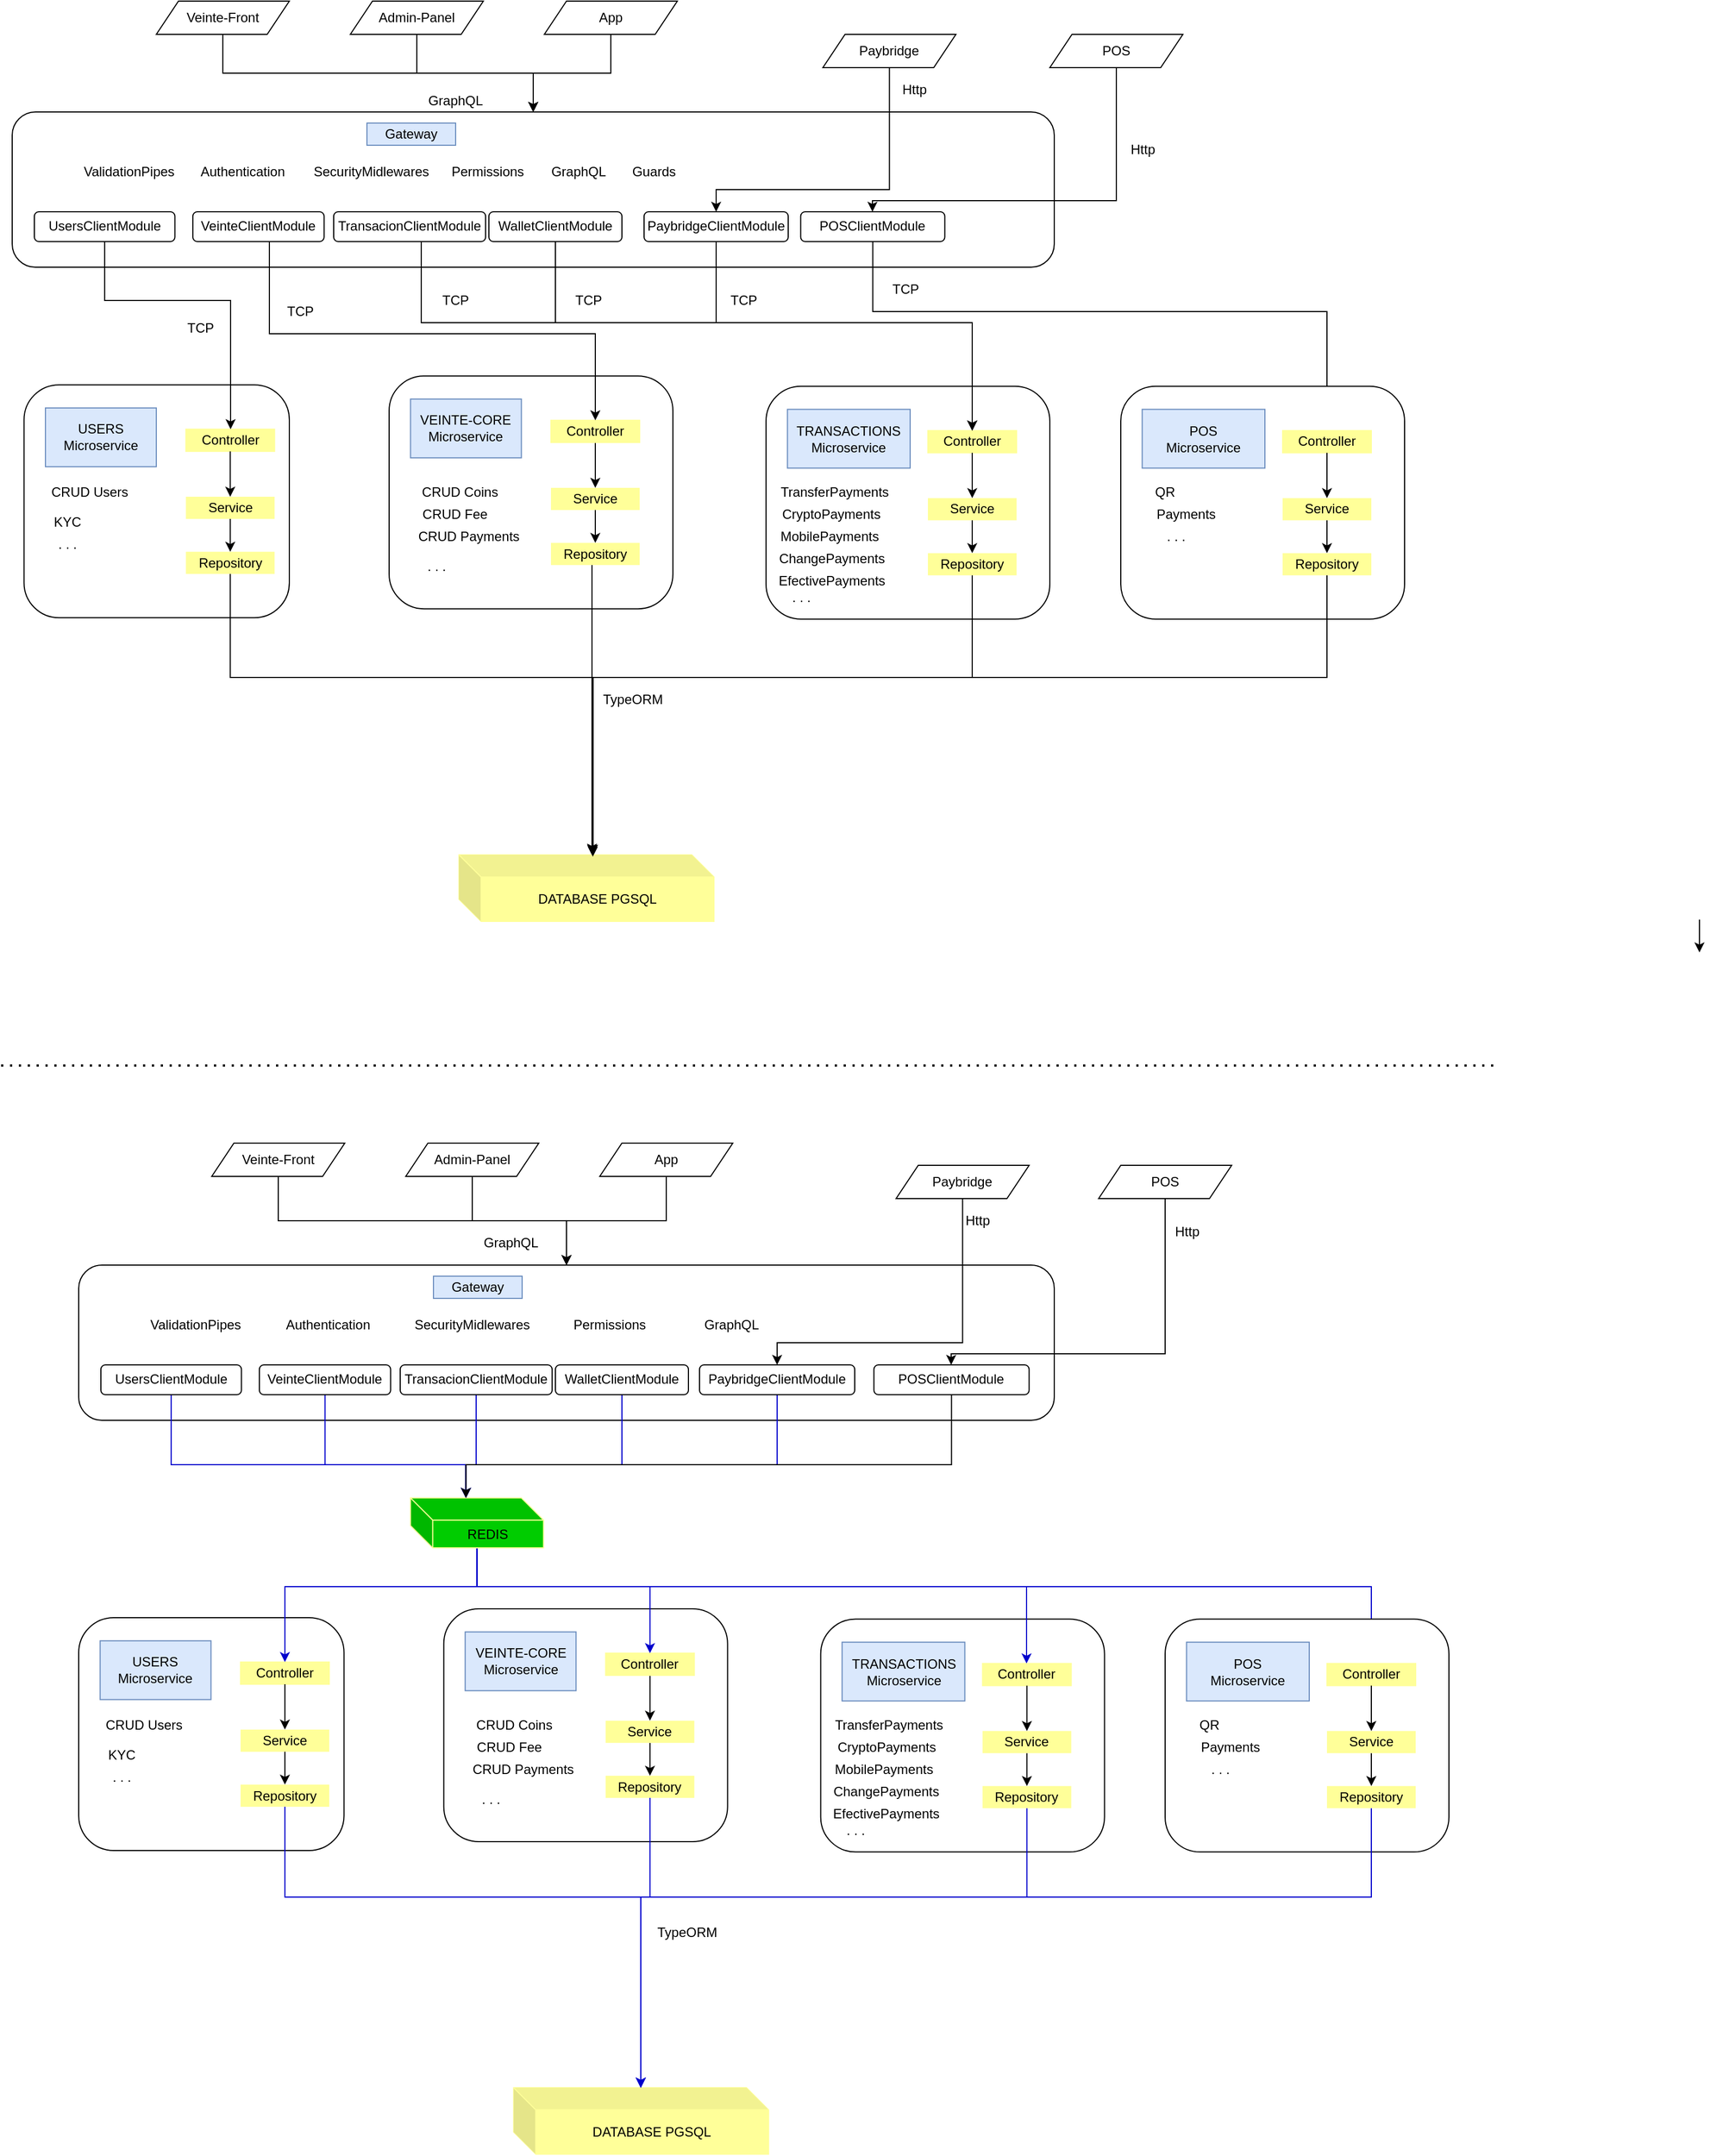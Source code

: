 <mxfile version="14.9.4" type="github">
  <diagram id="C5RBs43oDa-KdzZeNtuy" name="Page-1">
    <mxGraphModel dx="1157" dy="615" grid="1" gridSize="10" guides="1" tooltips="1" connect="1" arrows="1" fold="1" page="1" pageScale="1" pageWidth="827" pageHeight="1169" math="0" shadow="0">
      <root>
        <mxCell id="WIyWlLk6GJQsqaUBKTNV-0" />
        <mxCell id="WIyWlLk6GJQsqaUBKTNV-1" parent="WIyWlLk6GJQsqaUBKTNV-0" />
        <mxCell id="8uTU0QqU1HIvkspRgjLD-122" value="" style="rounded=1;whiteSpace=wrap;html=1;" parent="WIyWlLk6GJQsqaUBKTNV-1" vertex="1">
          <mxGeometry x="90" y="1180" width="880" height="140" as="geometry" />
        </mxCell>
        <mxCell id="kvd9jxurJXy7USZzg6dC-7" value="" style="rounded=1;whiteSpace=wrap;html=1;" parent="WIyWlLk6GJQsqaUBKTNV-1" vertex="1">
          <mxGeometry x="30" y="140" width="940" height="140" as="geometry" />
        </mxCell>
        <mxCell id="8uTU0QqU1HIvkspRgjLD-63" value="" style="rounded=1;whiteSpace=wrap;html=1;" parent="WIyWlLk6GJQsqaUBKTNV-1" vertex="1">
          <mxGeometry x="40.69" y="386.09" width="239.31" height="210" as="geometry" />
        </mxCell>
        <mxCell id="8uTU0QqU1HIvkspRgjLD-21" style="edgeStyle=orthogonalEdgeStyle;rounded=0;orthogonalLoop=1;jettySize=auto;html=1;" parent="WIyWlLk6GJQsqaUBKTNV-1" source="8uTU0QqU1HIvkspRgjLD-14" target="kvd9jxurJXy7USZzg6dC-7" edge="1">
          <mxGeometry relative="1" as="geometry" />
        </mxCell>
        <mxCell id="8uTU0QqU1HIvkspRgjLD-14" value="Veinte-Front" style="shape=parallelogram;perimeter=parallelogramPerimeter;whiteSpace=wrap;html=1;fixedSize=1;" parent="WIyWlLk6GJQsqaUBKTNV-1" vertex="1">
          <mxGeometry x="160" y="40" width="120" height="30" as="geometry" />
        </mxCell>
        <mxCell id="8uTU0QqU1HIvkspRgjLD-22" style="edgeStyle=orthogonalEdgeStyle;rounded=0;orthogonalLoop=1;jettySize=auto;html=1;entryX=0.5;entryY=0;entryDx=0;entryDy=0;" parent="WIyWlLk6GJQsqaUBKTNV-1" source="8uTU0QqU1HIvkspRgjLD-15" target="kvd9jxurJXy7USZzg6dC-7" edge="1">
          <mxGeometry relative="1" as="geometry" />
        </mxCell>
        <mxCell id="8uTU0QqU1HIvkspRgjLD-15" value="Admin-Panel" style="shape=parallelogram;perimeter=parallelogramPerimeter;whiteSpace=wrap;html=1;fixedSize=1;" parent="WIyWlLk6GJQsqaUBKTNV-1" vertex="1">
          <mxGeometry x="335" y="40" width="120" height="30" as="geometry" />
        </mxCell>
        <mxCell id="8uTU0QqU1HIvkspRgjLD-23" style="edgeStyle=orthogonalEdgeStyle;rounded=0;orthogonalLoop=1;jettySize=auto;html=1;entryX=0.5;entryY=0;entryDx=0;entryDy=0;" parent="WIyWlLk6GJQsqaUBKTNV-1" source="8uTU0QqU1HIvkspRgjLD-16" target="kvd9jxurJXy7USZzg6dC-7" edge="1">
          <mxGeometry relative="1" as="geometry" />
        </mxCell>
        <mxCell id="8uTU0QqU1HIvkspRgjLD-16" value="App" style="shape=parallelogram;perimeter=parallelogramPerimeter;whiteSpace=wrap;html=1;fixedSize=1;" parent="WIyWlLk6GJQsqaUBKTNV-1" vertex="1">
          <mxGeometry x="510" y="40" width="120" height="30" as="geometry" />
        </mxCell>
        <mxCell id="kvd9jxurJXy7USZzg6dC-11" value="USERS &lt;br&gt;Microservice" style="text;html=1;strokeColor=#6c8ebf;fillColor=#dae8fc;align=center;verticalAlign=middle;whiteSpace=wrap;rounded=0;" parent="WIyWlLk6GJQsqaUBKTNV-1" vertex="1">
          <mxGeometry x="60" y="406.92" width="100" height="53" as="geometry" />
        </mxCell>
        <mxCell id="8uTU0QqU1HIvkspRgjLD-51" value="" style="group" parent="WIyWlLk6GJQsqaUBKTNV-1" vertex="1" connectable="0">
          <mxGeometry x="186.69" y="436.09" width="80" height="120.55" as="geometry" />
        </mxCell>
        <mxCell id="8uTU0QqU1HIvkspRgjLD-53" value="Service" style="text;html=1;strokeColor=none;fillColor=#FFFF99;align=center;verticalAlign=middle;whiteSpace=wrap;rounded=0;" parent="8uTU0QqU1HIvkspRgjLD-51" vertex="1">
          <mxGeometry y="50.91" width="80" height="20" as="geometry" />
        </mxCell>
        <mxCell id="8uTU0QqU1HIvkspRgjLD-54" value="Repository" style="text;html=1;strokeColor=none;fillColor=#FFFF99;align=center;verticalAlign=middle;whiteSpace=wrap;rounded=0;" parent="8uTU0QqU1HIvkspRgjLD-51" vertex="1">
          <mxGeometry y="100.55" width="80" height="20" as="geometry" />
        </mxCell>
        <mxCell id="8uTU0QqU1HIvkspRgjLD-56" style="edgeStyle=orthogonalEdgeStyle;rounded=0;orthogonalLoop=1;jettySize=auto;html=1;" parent="8uTU0QqU1HIvkspRgjLD-51" source="8uTU0QqU1HIvkspRgjLD-53" target="8uTU0QqU1HIvkspRgjLD-54" edge="1">
          <mxGeometry relative="1" as="geometry" />
        </mxCell>
        <mxCell id="8uTU0QqU1HIvkspRgjLD-52" value="Controller" style="text;html=1;strokeColor=#FFFF99;fillColor=#FFFF99;align=center;verticalAlign=middle;whiteSpace=wrap;rounded=0;" parent="WIyWlLk6GJQsqaUBKTNV-1" vertex="1">
          <mxGeometry x="186.69" y="426.09" width="80" height="20" as="geometry" />
        </mxCell>
        <mxCell id="8uTU0QqU1HIvkspRgjLD-55" style="edgeStyle=orthogonalEdgeStyle;rounded=0;orthogonalLoop=1;jettySize=auto;html=1;" parent="WIyWlLk6GJQsqaUBKTNV-1" source="8uTU0QqU1HIvkspRgjLD-52" target="8uTU0QqU1HIvkspRgjLD-53" edge="1">
          <mxGeometry relative="1" as="geometry" />
        </mxCell>
        <mxCell id="8uTU0QqU1HIvkspRgjLD-64" value="KYC" style="text;html=1;strokeColor=none;fillColor=none;align=center;verticalAlign=middle;whiteSpace=wrap;rounded=0;" parent="WIyWlLk6GJQsqaUBKTNV-1" vertex="1">
          <mxGeometry x="60" y="500" width="40" height="20" as="geometry" />
        </mxCell>
        <mxCell id="8uTU0QqU1HIvkspRgjLD-65" value="CRUD Users" style="text;html=1;strokeColor=none;fillColor=none;align=center;verticalAlign=middle;whiteSpace=wrap;rounded=0;" parent="WIyWlLk6GJQsqaUBKTNV-1" vertex="1">
          <mxGeometry x="50" y="473.08" width="100" height="20" as="geometry" />
        </mxCell>
        <mxCell id="8uTU0QqU1HIvkspRgjLD-69" style="edgeStyle=orthogonalEdgeStyle;rounded=0;orthogonalLoop=1;jettySize=auto;html=1;" parent="WIyWlLk6GJQsqaUBKTNV-1" source="J_SjE9MK78YukwY5DjZO-9" target="8uTU0QqU1HIvkspRgjLD-52" edge="1">
          <mxGeometry relative="1" as="geometry">
            <Array as="points">
              <mxPoint x="113" y="310" />
              <mxPoint x="227" y="310" />
            </Array>
          </mxGeometry>
        </mxCell>
        <mxCell id="8uTU0QqU1HIvkspRgjLD-70" value="DATABASE PGSQL" style="shape=cube;whiteSpace=wrap;html=1;boundedLbl=1;backgroundOutline=1;darkOpacity=0.05;darkOpacity2=0.1;strokeColor=#FFFF99;fillColor=#FFFF99;" parent="WIyWlLk6GJQsqaUBKTNV-1" vertex="1">
          <mxGeometry x="433" y="810" width="230" height="60" as="geometry" />
        </mxCell>
        <mxCell id="8uTU0QqU1HIvkspRgjLD-72" value=". . ." style="text;html=1;strokeColor=none;fillColor=none;align=center;verticalAlign=middle;whiteSpace=wrap;rounded=0;" parent="WIyWlLk6GJQsqaUBKTNV-1" vertex="1">
          <mxGeometry x="60" y="520" width="40" height="20" as="geometry" />
        </mxCell>
        <mxCell id="8uTU0QqU1HIvkspRgjLD-74" value="TCP" style="text;html=1;strokeColor=none;fillColor=none;align=center;verticalAlign=middle;whiteSpace=wrap;rounded=0;" parent="WIyWlLk6GJQsqaUBKTNV-1" vertex="1">
          <mxGeometry x="180" y="325.01" width="40" height="20" as="geometry" />
        </mxCell>
        <mxCell id="8uTU0QqU1HIvkspRgjLD-75" value="" style="rounded=1;whiteSpace=wrap;html=1;" parent="WIyWlLk6GJQsqaUBKTNV-1" vertex="1">
          <mxGeometry x="370" y="378.08" width="256" height="210" as="geometry" />
        </mxCell>
        <mxCell id="8uTU0QqU1HIvkspRgjLD-76" value="VEINTE-CORE&lt;br&gt;Microservice" style="text;html=1;strokeColor=#6c8ebf;fillColor=#dae8fc;align=center;verticalAlign=middle;whiteSpace=wrap;rounded=0;" parent="WIyWlLk6GJQsqaUBKTNV-1" vertex="1">
          <mxGeometry x="389.31" y="398.91" width="100" height="53" as="geometry" />
        </mxCell>
        <mxCell id="8uTU0QqU1HIvkspRgjLD-77" value="" style="group" parent="WIyWlLk6GJQsqaUBKTNV-1" vertex="1" connectable="0">
          <mxGeometry x="516" y="428.08" width="80" height="120.55" as="geometry" />
        </mxCell>
        <mxCell id="8uTU0QqU1HIvkspRgjLD-110" style="edgeStyle=orthogonalEdgeStyle;rounded=0;orthogonalLoop=1;jettySize=auto;html=1;entryX=0.5;entryY=0;entryDx=0;entryDy=0;" parent="8uTU0QqU1HIvkspRgjLD-77" source="8uTU0QqU1HIvkspRgjLD-78" target="8uTU0QqU1HIvkspRgjLD-79" edge="1">
          <mxGeometry relative="1" as="geometry" />
        </mxCell>
        <mxCell id="8uTU0QqU1HIvkspRgjLD-78" value="Service" style="text;html=1;strokeColor=none;fillColor=#FFFF99;align=center;verticalAlign=middle;whiteSpace=wrap;rounded=0;" parent="8uTU0QqU1HIvkspRgjLD-77" vertex="1">
          <mxGeometry y="50.91" width="80" height="20" as="geometry" />
        </mxCell>
        <mxCell id="8uTU0QqU1HIvkspRgjLD-79" value="Repository" style="text;html=1;strokeColor=none;fillColor=#FFFF99;align=center;verticalAlign=middle;whiteSpace=wrap;rounded=0;" parent="8uTU0QqU1HIvkspRgjLD-77" vertex="1">
          <mxGeometry y="100.55" width="80" height="20" as="geometry" />
        </mxCell>
        <mxCell id="8uTU0QqU1HIvkspRgjLD-80" style="edgeStyle=orthogonalEdgeStyle;rounded=0;orthogonalLoop=1;jettySize=auto;html=1;" parent="8uTU0QqU1HIvkspRgjLD-77" edge="1">
          <mxGeometry relative="1" as="geometry">
            <mxPoint x="200" y="12.18" as="sourcePoint" />
            <mxPoint x="200" y="41.82" as="targetPoint" />
          </mxGeometry>
        </mxCell>
        <mxCell id="XMrEXkWcXrE2y9SOAIdK-5" style="edgeStyle=orthogonalEdgeStyle;rounded=0;orthogonalLoop=1;jettySize=auto;html=1;" edge="1" parent="8uTU0QqU1HIvkspRgjLD-77">
          <mxGeometry relative="1" as="geometry">
            <mxPoint x="1036" y="440.26" as="sourcePoint" />
            <mxPoint x="1036" y="469.9" as="targetPoint" />
          </mxGeometry>
        </mxCell>
        <mxCell id="8uTU0QqU1HIvkspRgjLD-109" style="edgeStyle=orthogonalEdgeStyle;rounded=0;orthogonalLoop=1;jettySize=auto;html=1;" parent="WIyWlLk6GJQsqaUBKTNV-1" source="8uTU0QqU1HIvkspRgjLD-81" target="8uTU0QqU1HIvkspRgjLD-78" edge="1">
          <mxGeometry relative="1" as="geometry" />
        </mxCell>
        <mxCell id="8uTU0QqU1HIvkspRgjLD-81" value="Controller" style="text;html=1;strokeColor=#FFFF99;fillColor=#FFFF99;align=center;verticalAlign=middle;whiteSpace=wrap;rounded=0;" parent="WIyWlLk6GJQsqaUBKTNV-1" vertex="1">
          <mxGeometry x="516" y="418.08" width="80" height="20" as="geometry" />
        </mxCell>
        <mxCell id="8uTU0QqU1HIvkspRgjLD-83" value="CRUD Fee" style="text;html=1;strokeColor=none;fillColor=none;align=center;verticalAlign=middle;whiteSpace=wrap;rounded=0;" parent="WIyWlLk6GJQsqaUBKTNV-1" vertex="1">
          <mxGeometry x="383.96" y="493.08" width="90.69" height="20" as="geometry" />
        </mxCell>
        <mxCell id="8uTU0QqU1HIvkspRgjLD-84" value="CRUD Coins" style="text;html=1;strokeColor=none;fillColor=none;align=center;verticalAlign=middle;whiteSpace=wrap;rounded=0;" parent="WIyWlLk6GJQsqaUBKTNV-1" vertex="1">
          <mxGeometry x="383.96" y="473.08" width="100" height="20" as="geometry" />
        </mxCell>
        <mxCell id="8uTU0QqU1HIvkspRgjLD-85" value=". . ." style="text;html=1;strokeColor=none;fillColor=none;align=center;verticalAlign=middle;whiteSpace=wrap;rounded=0;" parent="WIyWlLk6GJQsqaUBKTNV-1" vertex="1">
          <mxGeometry x="393" y="540" width="40" height="20" as="geometry" />
        </mxCell>
        <mxCell id="8uTU0QqU1HIvkspRgjLD-89" value="" style="rounded=1;whiteSpace=wrap;html=1;" parent="WIyWlLk6GJQsqaUBKTNV-1" vertex="1">
          <mxGeometry x="710" y="387.36" width="256" height="210" as="geometry" />
        </mxCell>
        <mxCell id="8uTU0QqU1HIvkspRgjLD-90" value="TRANSACTIONS&lt;br&gt;Microservice" style="text;html=1;strokeColor=#6c8ebf;fillColor=#dae8fc;align=center;verticalAlign=middle;whiteSpace=wrap;rounded=0;" parent="WIyWlLk6GJQsqaUBKTNV-1" vertex="1">
          <mxGeometry x="729.31" y="408.19" width="110.69" height="53" as="geometry" />
        </mxCell>
        <mxCell id="8uTU0QqU1HIvkspRgjLD-91" value="" style="group" parent="WIyWlLk6GJQsqaUBKTNV-1" vertex="1" connectable="0">
          <mxGeometry x="856" y="437.36" width="80" height="120.55" as="geometry" />
        </mxCell>
        <mxCell id="8uTU0QqU1HIvkspRgjLD-92" value="Service" style="text;html=1;strokeColor=none;fillColor=#FFFF99;align=center;verticalAlign=middle;whiteSpace=wrap;rounded=0;" parent="8uTU0QqU1HIvkspRgjLD-91" vertex="1">
          <mxGeometry y="50.91" width="80" height="20" as="geometry" />
        </mxCell>
        <mxCell id="8uTU0QqU1HIvkspRgjLD-93" value="Repository" style="text;html=1;strokeColor=none;fillColor=#FFFF99;align=center;verticalAlign=middle;whiteSpace=wrap;rounded=0;" parent="8uTU0QqU1HIvkspRgjLD-91" vertex="1">
          <mxGeometry y="100.55" width="80" height="20" as="geometry" />
        </mxCell>
        <mxCell id="8uTU0QqU1HIvkspRgjLD-94" style="edgeStyle=orthogonalEdgeStyle;rounded=0;orthogonalLoop=1;jettySize=auto;html=1;" parent="8uTU0QqU1HIvkspRgjLD-91" source="8uTU0QqU1HIvkspRgjLD-92" target="8uTU0QqU1HIvkspRgjLD-93" edge="1">
          <mxGeometry relative="1" as="geometry" />
        </mxCell>
        <mxCell id="8uTU0QqU1HIvkspRgjLD-95" value="Controller" style="text;html=1;strokeColor=#FFFF99;fillColor=#FFFF99;align=center;verticalAlign=middle;whiteSpace=wrap;rounded=0;" parent="WIyWlLk6GJQsqaUBKTNV-1" vertex="1">
          <mxGeometry x="856" y="427.36" width="80" height="20" as="geometry" />
        </mxCell>
        <mxCell id="8uTU0QqU1HIvkspRgjLD-96" style="edgeStyle=orthogonalEdgeStyle;rounded=0;orthogonalLoop=1;jettySize=auto;html=1;" parent="WIyWlLk6GJQsqaUBKTNV-1" source="8uTU0QqU1HIvkspRgjLD-95" target="8uTU0QqU1HIvkspRgjLD-92" edge="1">
          <mxGeometry relative="1" as="geometry" />
        </mxCell>
        <mxCell id="8uTU0QqU1HIvkspRgjLD-97" value="MobilePayments" style="text;html=1;strokeColor=none;fillColor=none;align=center;verticalAlign=middle;whiteSpace=wrap;rounded=0;" parent="WIyWlLk6GJQsqaUBKTNV-1" vertex="1">
          <mxGeometry x="721.95" y="513.08" width="90.69" height="20" as="geometry" />
        </mxCell>
        <mxCell id="8uTU0QqU1HIvkspRgjLD-98" value="TransferPayments" style="text;html=1;strokeColor=none;fillColor=none;align=center;verticalAlign=middle;whiteSpace=wrap;rounded=0;" parent="WIyWlLk6GJQsqaUBKTNV-1" vertex="1">
          <mxGeometry x="721.95" y="473.08" width="100" height="20" as="geometry" />
        </mxCell>
        <mxCell id="8uTU0QqU1HIvkspRgjLD-99" value=". . ." style="text;html=1;strokeColor=none;fillColor=none;align=center;verticalAlign=middle;whiteSpace=wrap;rounded=0;" parent="WIyWlLk6GJQsqaUBKTNV-1" vertex="1">
          <mxGeometry x="721.95" y="568.08" width="40" height="20" as="geometry" />
        </mxCell>
        <mxCell id="8uTU0QqU1HIvkspRgjLD-100" value="CRUD Payments" style="text;html=1;strokeColor=none;fillColor=none;align=center;verticalAlign=middle;whiteSpace=wrap;rounded=0;" parent="WIyWlLk6GJQsqaUBKTNV-1" vertex="1">
          <mxGeometry x="383.96" y="513.08" width="116.04" height="20" as="geometry" />
        </mxCell>
        <mxCell id="8uTU0QqU1HIvkspRgjLD-101" value="ChangePayments" style="text;html=1;strokeColor=none;fillColor=none;align=center;verticalAlign=middle;whiteSpace=wrap;rounded=0;" parent="WIyWlLk6GJQsqaUBKTNV-1" vertex="1">
          <mxGeometry x="723.97" y="533.08" width="90.69" height="20" as="geometry" />
        </mxCell>
        <mxCell id="8uTU0QqU1HIvkspRgjLD-102" value="CryptoPayments" style="text;html=1;strokeColor=none;fillColor=none;align=center;verticalAlign=middle;whiteSpace=wrap;rounded=0;" parent="WIyWlLk6GJQsqaUBKTNV-1" vertex="1">
          <mxGeometry x="719.31" y="493.08" width="100" height="20" as="geometry" />
        </mxCell>
        <mxCell id="8uTU0QqU1HIvkspRgjLD-103" value="EfectivePayments" style="text;html=1;strokeColor=none;fillColor=none;align=center;verticalAlign=middle;whiteSpace=wrap;rounded=0;" parent="WIyWlLk6GJQsqaUBKTNV-1" vertex="1">
          <mxGeometry x="723.97" y="553.08" width="90.69" height="20" as="geometry" />
        </mxCell>
        <mxCell id="8uTU0QqU1HIvkspRgjLD-105" style="edgeStyle=orthogonalEdgeStyle;rounded=0;orthogonalLoop=1;jettySize=auto;html=1;entryX=0.522;entryY=0;entryDx=0;entryDy=0;entryPerimeter=0;" parent="WIyWlLk6GJQsqaUBKTNV-1" source="8uTU0QqU1HIvkspRgjLD-79" target="8uTU0QqU1HIvkspRgjLD-70" edge="1">
          <mxGeometry relative="1" as="geometry">
            <Array as="points">
              <mxPoint x="553" y="640" />
              <mxPoint x="553" y="640" />
            </Array>
          </mxGeometry>
        </mxCell>
        <mxCell id="8uTU0QqU1HIvkspRgjLD-107" style="edgeStyle=orthogonalEdgeStyle;rounded=0;orthogonalLoop=1;jettySize=auto;html=1;entryX=0.522;entryY=-0.017;entryDx=0;entryDy=0;entryPerimeter=0;" parent="WIyWlLk6GJQsqaUBKTNV-1" source="8uTU0QqU1HIvkspRgjLD-54" target="8uTU0QqU1HIvkspRgjLD-70" edge="1">
          <mxGeometry relative="1" as="geometry">
            <Array as="points">
              <mxPoint x="227" y="650" />
              <mxPoint x="553" y="650" />
            </Array>
          </mxGeometry>
        </mxCell>
        <mxCell id="8uTU0QqU1HIvkspRgjLD-108" style="edgeStyle=orthogonalEdgeStyle;rounded=0;orthogonalLoop=1;jettySize=auto;html=1;entryX=0.526;entryY=0;entryDx=0;entryDy=0;entryPerimeter=0;" parent="WIyWlLk6GJQsqaUBKTNV-1" source="8uTU0QqU1HIvkspRgjLD-93" target="8uTU0QqU1HIvkspRgjLD-70" edge="1">
          <mxGeometry relative="1" as="geometry">
            <Array as="points">
              <mxPoint x="896" y="650" />
              <mxPoint x="554" y="650" />
            </Array>
          </mxGeometry>
        </mxCell>
        <mxCell id="8uTU0QqU1HIvkspRgjLD-113" style="edgeStyle=orthogonalEdgeStyle;rounded=0;orthogonalLoop=1;jettySize=auto;html=1;" parent="WIyWlLk6GJQsqaUBKTNV-1" source="8uTU0QqU1HIvkspRgjLD-111" target="8uTU0QqU1HIvkspRgjLD-81" edge="1">
          <mxGeometry relative="1" as="geometry">
            <Array as="points">
              <mxPoint x="262" y="340" />
              <mxPoint x="556" y="340" />
            </Array>
          </mxGeometry>
        </mxCell>
        <mxCell id="8uTU0QqU1HIvkspRgjLD-114" value="TCP" style="text;html=1;strokeColor=none;fillColor=none;align=center;verticalAlign=middle;whiteSpace=wrap;rounded=0;" parent="WIyWlLk6GJQsqaUBKTNV-1" vertex="1">
          <mxGeometry x="270" y="310" width="40" height="20" as="geometry" />
        </mxCell>
        <mxCell id="8uTU0QqU1HIvkspRgjLD-116" style="edgeStyle=orthogonalEdgeStyle;rounded=0;orthogonalLoop=1;jettySize=auto;html=1;" parent="WIyWlLk6GJQsqaUBKTNV-1" source="8uTU0QqU1HIvkspRgjLD-2" target="8uTU0QqU1HIvkspRgjLD-95" edge="1">
          <mxGeometry relative="1" as="geometry">
            <Array as="points">
              <mxPoint x="399" y="330" />
              <mxPoint x="896" y="330" />
            </Array>
          </mxGeometry>
        </mxCell>
        <mxCell id="8uTU0QqU1HIvkspRgjLD-118" value="GraphQL" style="text;html=1;strokeColor=none;fillColor=none;align=center;verticalAlign=middle;whiteSpace=wrap;rounded=0;" parent="WIyWlLk6GJQsqaUBKTNV-1" vertex="1">
          <mxGeometry x="410" y="120" width="40" height="20" as="geometry" />
        </mxCell>
        <mxCell id="8uTU0QqU1HIvkspRgjLD-119" value="TypeORM" style="text;html=1;strokeColor=none;fillColor=none;align=center;verticalAlign=middle;whiteSpace=wrap;rounded=0;" parent="WIyWlLk6GJQsqaUBKTNV-1" vertex="1">
          <mxGeometry x="570" y="660" width="40" height="20" as="geometry" />
        </mxCell>
        <mxCell id="8uTU0QqU1HIvkspRgjLD-120" value="" style="rounded=1;whiteSpace=wrap;html=1;" parent="WIyWlLk6GJQsqaUBKTNV-1" vertex="1">
          <mxGeometry x="90" y="1498.01" width="239.31" height="210" as="geometry" />
        </mxCell>
        <mxCell id="8uTU0QqU1HIvkspRgjLD-135" style="edgeStyle=orthogonalEdgeStyle;rounded=0;orthogonalLoop=1;jettySize=auto;html=1;" parent="WIyWlLk6GJQsqaUBKTNV-1" source="8uTU0QqU1HIvkspRgjLD-136" target="8uTU0QqU1HIvkspRgjLD-122" edge="1">
          <mxGeometry relative="1" as="geometry" />
        </mxCell>
        <mxCell id="8uTU0QqU1HIvkspRgjLD-136" value="Veinte-Front" style="shape=parallelogram;perimeter=parallelogramPerimeter;whiteSpace=wrap;html=1;fixedSize=1;" parent="WIyWlLk6GJQsqaUBKTNV-1" vertex="1">
          <mxGeometry x="210" y="1070" width="120" height="30" as="geometry" />
        </mxCell>
        <mxCell id="8uTU0QqU1HIvkspRgjLD-137" style="edgeStyle=orthogonalEdgeStyle;rounded=0;orthogonalLoop=1;jettySize=auto;html=1;entryX=0.5;entryY=0;entryDx=0;entryDy=0;" parent="WIyWlLk6GJQsqaUBKTNV-1" source="8uTU0QqU1HIvkspRgjLD-138" target="8uTU0QqU1HIvkspRgjLD-122" edge="1">
          <mxGeometry relative="1" as="geometry" />
        </mxCell>
        <mxCell id="8uTU0QqU1HIvkspRgjLD-138" value="Admin-Panel" style="shape=parallelogram;perimeter=parallelogramPerimeter;whiteSpace=wrap;html=1;fixedSize=1;" parent="WIyWlLk6GJQsqaUBKTNV-1" vertex="1">
          <mxGeometry x="385" y="1070" width="120" height="30" as="geometry" />
        </mxCell>
        <mxCell id="8uTU0QqU1HIvkspRgjLD-139" style="edgeStyle=orthogonalEdgeStyle;rounded=0;orthogonalLoop=1;jettySize=auto;html=1;entryX=0.5;entryY=0;entryDx=0;entryDy=0;" parent="WIyWlLk6GJQsqaUBKTNV-1" source="8uTU0QqU1HIvkspRgjLD-140" target="8uTU0QqU1HIvkspRgjLD-122" edge="1">
          <mxGeometry relative="1" as="geometry" />
        </mxCell>
        <mxCell id="8uTU0QqU1HIvkspRgjLD-140" value="App" style="shape=parallelogram;perimeter=parallelogramPerimeter;whiteSpace=wrap;html=1;fixedSize=1;" parent="WIyWlLk6GJQsqaUBKTNV-1" vertex="1">
          <mxGeometry x="560" y="1070" width="120" height="30" as="geometry" />
        </mxCell>
        <mxCell id="8uTU0QqU1HIvkspRgjLD-141" value="USERS &lt;br&gt;Microservice" style="text;html=1;strokeColor=#6c8ebf;fillColor=#dae8fc;align=center;verticalAlign=middle;whiteSpace=wrap;rounded=0;" parent="WIyWlLk6GJQsqaUBKTNV-1" vertex="1">
          <mxGeometry x="109.31" y="1518.84" width="100" height="53" as="geometry" />
        </mxCell>
        <mxCell id="8uTU0QqU1HIvkspRgjLD-142" value="" style="group" parent="WIyWlLk6GJQsqaUBKTNV-1" vertex="1" connectable="0">
          <mxGeometry x="236" y="1548.01" width="80" height="120.55" as="geometry" />
        </mxCell>
        <mxCell id="8uTU0QqU1HIvkspRgjLD-143" value="Service" style="text;html=1;strokeColor=none;fillColor=#FFFF99;align=center;verticalAlign=middle;whiteSpace=wrap;rounded=0;" parent="8uTU0QqU1HIvkspRgjLD-142" vertex="1">
          <mxGeometry y="50.91" width="80" height="20" as="geometry" />
        </mxCell>
        <mxCell id="8uTU0QqU1HIvkspRgjLD-144" value="Repository" style="text;html=1;strokeColor=none;fillColor=#FFFF99;align=center;verticalAlign=middle;whiteSpace=wrap;rounded=0;" parent="8uTU0QqU1HIvkspRgjLD-142" vertex="1">
          <mxGeometry y="100.55" width="80" height="20" as="geometry" />
        </mxCell>
        <mxCell id="8uTU0QqU1HIvkspRgjLD-145" style="edgeStyle=orthogonalEdgeStyle;rounded=0;orthogonalLoop=1;jettySize=auto;html=1;" parent="8uTU0QqU1HIvkspRgjLD-142" source="8uTU0QqU1HIvkspRgjLD-143" target="8uTU0QqU1HIvkspRgjLD-144" edge="1">
          <mxGeometry relative="1" as="geometry" />
        </mxCell>
        <mxCell id="8uTU0QqU1HIvkspRgjLD-146" value="Controller" style="text;html=1;strokeColor=#FFFF99;fillColor=#FFFF99;align=center;verticalAlign=middle;whiteSpace=wrap;rounded=0;" parent="WIyWlLk6GJQsqaUBKTNV-1" vertex="1">
          <mxGeometry x="236" y="1538.01" width="80" height="20" as="geometry" />
        </mxCell>
        <mxCell id="8uTU0QqU1HIvkspRgjLD-147" style="edgeStyle=orthogonalEdgeStyle;rounded=0;orthogonalLoop=1;jettySize=auto;html=1;" parent="WIyWlLk6GJQsqaUBKTNV-1" source="8uTU0QqU1HIvkspRgjLD-146" target="8uTU0QqU1HIvkspRgjLD-143" edge="1">
          <mxGeometry relative="1" as="geometry" />
        </mxCell>
        <mxCell id="8uTU0QqU1HIvkspRgjLD-148" value="KYC" style="text;html=1;strokeColor=none;fillColor=none;align=center;verticalAlign=middle;whiteSpace=wrap;rounded=0;" parent="WIyWlLk6GJQsqaUBKTNV-1" vertex="1">
          <mxGeometry x="109.31" y="1611.92" width="40" height="20" as="geometry" />
        </mxCell>
        <mxCell id="8uTU0QqU1HIvkspRgjLD-149" value="CRUD Users" style="text;html=1;strokeColor=none;fillColor=none;align=center;verticalAlign=middle;whiteSpace=wrap;rounded=0;" parent="WIyWlLk6GJQsqaUBKTNV-1" vertex="1">
          <mxGeometry x="99.31" y="1585" width="100" height="20" as="geometry" />
        </mxCell>
        <mxCell id="8uTU0QqU1HIvkspRgjLD-151" value="DATABASE PGSQL" style="shape=cube;whiteSpace=wrap;html=1;boundedLbl=1;backgroundOutline=1;darkOpacity=0.05;darkOpacity2=0.1;strokeColor=#FFFF99;fillColor=#FFFF99;" parent="WIyWlLk6GJQsqaUBKTNV-1" vertex="1">
          <mxGeometry x="482.31" y="1921.92" width="230" height="60" as="geometry" />
        </mxCell>
        <mxCell id="8uTU0QqU1HIvkspRgjLD-152" value=". . ." style="text;html=1;strokeColor=none;fillColor=none;align=center;verticalAlign=middle;whiteSpace=wrap;rounded=0;" parent="WIyWlLk6GJQsqaUBKTNV-1" vertex="1">
          <mxGeometry x="109.31" y="1631.92" width="40" height="20" as="geometry" />
        </mxCell>
        <mxCell id="8uTU0QqU1HIvkspRgjLD-154" value="" style="rounded=1;whiteSpace=wrap;html=1;" parent="WIyWlLk6GJQsqaUBKTNV-1" vertex="1">
          <mxGeometry x="419.31" y="1490" width="256" height="210" as="geometry" />
        </mxCell>
        <mxCell id="8uTU0QqU1HIvkspRgjLD-155" value="VEINTE-CORE&lt;br&gt;Microservice" style="text;html=1;strokeColor=#6c8ebf;fillColor=#dae8fc;align=center;verticalAlign=middle;whiteSpace=wrap;rounded=0;" parent="WIyWlLk6GJQsqaUBKTNV-1" vertex="1">
          <mxGeometry x="438.62" y="1510.83" width="100" height="53" as="geometry" />
        </mxCell>
        <mxCell id="8uTU0QqU1HIvkspRgjLD-156" value="" style="group" parent="WIyWlLk6GJQsqaUBKTNV-1" vertex="1" connectable="0">
          <mxGeometry x="565.31" y="1540" width="80" height="120.55" as="geometry" />
        </mxCell>
        <mxCell id="8uTU0QqU1HIvkspRgjLD-157" style="edgeStyle=orthogonalEdgeStyle;rounded=0;orthogonalLoop=1;jettySize=auto;html=1;entryX=0.5;entryY=0;entryDx=0;entryDy=0;" parent="8uTU0QqU1HIvkspRgjLD-156" source="8uTU0QqU1HIvkspRgjLD-158" target="8uTU0QqU1HIvkspRgjLD-159" edge="1">
          <mxGeometry relative="1" as="geometry" />
        </mxCell>
        <mxCell id="8uTU0QqU1HIvkspRgjLD-158" value="Service" style="text;html=1;strokeColor=none;fillColor=#FFFF99;align=center;verticalAlign=middle;whiteSpace=wrap;rounded=0;" parent="8uTU0QqU1HIvkspRgjLD-156" vertex="1">
          <mxGeometry y="50.91" width="80" height="20" as="geometry" />
        </mxCell>
        <mxCell id="8uTU0QqU1HIvkspRgjLD-159" value="Repository" style="text;html=1;strokeColor=none;fillColor=#FFFF99;align=center;verticalAlign=middle;whiteSpace=wrap;rounded=0;" parent="8uTU0QqU1HIvkspRgjLD-156" vertex="1">
          <mxGeometry y="100.55" width="80" height="20" as="geometry" />
        </mxCell>
        <mxCell id="8uTU0QqU1HIvkspRgjLD-160" style="edgeStyle=orthogonalEdgeStyle;rounded=0;orthogonalLoop=1;jettySize=auto;html=1;" parent="8uTU0QqU1HIvkspRgjLD-156" edge="1">
          <mxGeometry relative="1" as="geometry">
            <mxPoint x="200" y="12.18" as="sourcePoint" />
            <mxPoint x="200" y="41.82" as="targetPoint" />
          </mxGeometry>
        </mxCell>
        <mxCell id="8uTU0QqU1HIvkspRgjLD-161" style="edgeStyle=orthogonalEdgeStyle;rounded=0;orthogonalLoop=1;jettySize=auto;html=1;" parent="WIyWlLk6GJQsqaUBKTNV-1" source="8uTU0QqU1HIvkspRgjLD-162" target="8uTU0QqU1HIvkspRgjLD-158" edge="1">
          <mxGeometry relative="1" as="geometry" />
        </mxCell>
        <mxCell id="8uTU0QqU1HIvkspRgjLD-162" value="Controller" style="text;html=1;strokeColor=#FFFF99;fillColor=#FFFF99;align=center;verticalAlign=middle;whiteSpace=wrap;rounded=0;" parent="WIyWlLk6GJQsqaUBKTNV-1" vertex="1">
          <mxGeometry x="565.31" y="1530" width="80" height="20" as="geometry" />
        </mxCell>
        <mxCell id="8uTU0QqU1HIvkspRgjLD-163" value="CRUD Fee" style="text;html=1;strokeColor=none;fillColor=none;align=center;verticalAlign=middle;whiteSpace=wrap;rounded=0;" parent="WIyWlLk6GJQsqaUBKTNV-1" vertex="1">
          <mxGeometry x="433.27" y="1605" width="90.69" height="20" as="geometry" />
        </mxCell>
        <mxCell id="8uTU0QqU1HIvkspRgjLD-164" value="CRUD Coins" style="text;html=1;strokeColor=none;fillColor=none;align=center;verticalAlign=middle;whiteSpace=wrap;rounded=0;" parent="WIyWlLk6GJQsqaUBKTNV-1" vertex="1">
          <mxGeometry x="433.27" y="1585" width="100" height="20" as="geometry" />
        </mxCell>
        <mxCell id="8uTU0QqU1HIvkspRgjLD-165" value=". . ." style="text;html=1;strokeColor=none;fillColor=none;align=center;verticalAlign=middle;whiteSpace=wrap;rounded=0;" parent="WIyWlLk6GJQsqaUBKTNV-1" vertex="1">
          <mxGeometry x="442.31" y="1651.92" width="40" height="20" as="geometry" />
        </mxCell>
        <mxCell id="8uTU0QqU1HIvkspRgjLD-166" value="" style="rounded=1;whiteSpace=wrap;html=1;" parent="WIyWlLk6GJQsqaUBKTNV-1" vertex="1">
          <mxGeometry x="759.31" y="1499.28" width="256" height="210" as="geometry" />
        </mxCell>
        <mxCell id="8uTU0QqU1HIvkspRgjLD-167" value="TRANSACTIONS&lt;br&gt;Microservice" style="text;html=1;strokeColor=#6c8ebf;fillColor=#dae8fc;align=center;verticalAlign=middle;whiteSpace=wrap;rounded=0;" parent="WIyWlLk6GJQsqaUBKTNV-1" vertex="1">
          <mxGeometry x="778.62" y="1520.11" width="110.69" height="53" as="geometry" />
        </mxCell>
        <mxCell id="8uTU0QqU1HIvkspRgjLD-168" value="" style="group" parent="WIyWlLk6GJQsqaUBKTNV-1" vertex="1" connectable="0">
          <mxGeometry x="905.31" y="1549.28" width="80" height="120.55" as="geometry" />
        </mxCell>
        <mxCell id="8uTU0QqU1HIvkspRgjLD-169" value="Service" style="text;html=1;strokeColor=none;fillColor=#FFFF99;align=center;verticalAlign=middle;whiteSpace=wrap;rounded=0;" parent="8uTU0QqU1HIvkspRgjLD-168" vertex="1">
          <mxGeometry y="50.91" width="80" height="20" as="geometry" />
        </mxCell>
        <mxCell id="8uTU0QqU1HIvkspRgjLD-170" value="Repository" style="text;html=1;strokeColor=none;fillColor=#FFFF99;align=center;verticalAlign=middle;whiteSpace=wrap;rounded=0;" parent="8uTU0QqU1HIvkspRgjLD-168" vertex="1">
          <mxGeometry y="100.55" width="80" height="20" as="geometry" />
        </mxCell>
        <mxCell id="8uTU0QqU1HIvkspRgjLD-171" style="edgeStyle=orthogonalEdgeStyle;rounded=0;orthogonalLoop=1;jettySize=auto;html=1;" parent="8uTU0QqU1HIvkspRgjLD-168" source="8uTU0QqU1HIvkspRgjLD-169" target="8uTU0QqU1HIvkspRgjLD-170" edge="1">
          <mxGeometry relative="1" as="geometry" />
        </mxCell>
        <mxCell id="8uTU0QqU1HIvkspRgjLD-172" value="Controller" style="text;html=1;strokeColor=#FFFF99;fillColor=#FFFF99;align=center;verticalAlign=middle;whiteSpace=wrap;rounded=0;" parent="WIyWlLk6GJQsqaUBKTNV-1" vertex="1">
          <mxGeometry x="905.31" y="1539.28" width="80" height="20" as="geometry" />
        </mxCell>
        <mxCell id="8uTU0QqU1HIvkspRgjLD-173" style="edgeStyle=orthogonalEdgeStyle;rounded=0;orthogonalLoop=1;jettySize=auto;html=1;" parent="WIyWlLk6GJQsqaUBKTNV-1" source="8uTU0QqU1HIvkspRgjLD-172" target="8uTU0QqU1HIvkspRgjLD-169" edge="1">
          <mxGeometry relative="1" as="geometry" />
        </mxCell>
        <mxCell id="8uTU0QqU1HIvkspRgjLD-174" value="MobilePayments" style="text;html=1;strokeColor=none;fillColor=none;align=center;verticalAlign=middle;whiteSpace=wrap;rounded=0;" parent="WIyWlLk6GJQsqaUBKTNV-1" vertex="1">
          <mxGeometry x="771.26" y="1625" width="90.69" height="20" as="geometry" />
        </mxCell>
        <mxCell id="8uTU0QqU1HIvkspRgjLD-175" value="TransferPayments" style="text;html=1;strokeColor=none;fillColor=none;align=center;verticalAlign=middle;whiteSpace=wrap;rounded=0;" parent="WIyWlLk6GJQsqaUBKTNV-1" vertex="1">
          <mxGeometry x="771.26" y="1585" width="100" height="20" as="geometry" />
        </mxCell>
        <mxCell id="8uTU0QqU1HIvkspRgjLD-176" value=". . ." style="text;html=1;strokeColor=none;fillColor=none;align=center;verticalAlign=middle;whiteSpace=wrap;rounded=0;" parent="WIyWlLk6GJQsqaUBKTNV-1" vertex="1">
          <mxGeometry x="771.26" y="1680" width="40" height="20" as="geometry" />
        </mxCell>
        <mxCell id="8uTU0QqU1HIvkspRgjLD-177" value="CRUD Payments" style="text;html=1;strokeColor=none;fillColor=none;align=center;verticalAlign=middle;whiteSpace=wrap;rounded=0;" parent="WIyWlLk6GJQsqaUBKTNV-1" vertex="1">
          <mxGeometry x="433.27" y="1625" width="116.04" height="20" as="geometry" />
        </mxCell>
        <mxCell id="8uTU0QqU1HIvkspRgjLD-178" value="ChangePayments" style="text;html=1;strokeColor=none;fillColor=none;align=center;verticalAlign=middle;whiteSpace=wrap;rounded=0;" parent="WIyWlLk6GJQsqaUBKTNV-1" vertex="1">
          <mxGeometry x="773.28" y="1645" width="90.69" height="20" as="geometry" />
        </mxCell>
        <mxCell id="8uTU0QqU1HIvkspRgjLD-179" value="CryptoPayments" style="text;html=1;strokeColor=none;fillColor=none;align=center;verticalAlign=middle;whiteSpace=wrap;rounded=0;" parent="WIyWlLk6GJQsqaUBKTNV-1" vertex="1">
          <mxGeometry x="768.62" y="1605" width="100" height="20" as="geometry" />
        </mxCell>
        <mxCell id="8uTU0QqU1HIvkspRgjLD-180" value="EfectivePayments" style="text;html=1;strokeColor=none;fillColor=none;align=center;verticalAlign=middle;whiteSpace=wrap;rounded=0;" parent="WIyWlLk6GJQsqaUBKTNV-1" vertex="1">
          <mxGeometry x="773.28" y="1665" width="90.69" height="20" as="geometry" />
        </mxCell>
        <mxCell id="8uTU0QqU1HIvkspRgjLD-187" value="GraphQL" style="text;html=1;strokeColor=none;fillColor=none;align=center;verticalAlign=middle;whiteSpace=wrap;rounded=0;" parent="WIyWlLk6GJQsqaUBKTNV-1" vertex="1">
          <mxGeometry x="460" y="1150" width="40" height="20" as="geometry" />
        </mxCell>
        <mxCell id="8uTU0QqU1HIvkspRgjLD-188" value="TypeORM" style="text;html=1;strokeColor=none;fillColor=none;align=center;verticalAlign=middle;whiteSpace=wrap;rounded=0;" parent="WIyWlLk6GJQsqaUBKTNV-1" vertex="1">
          <mxGeometry x="619.31" y="1771.92" width="40" height="20" as="geometry" />
        </mxCell>
        <mxCell id="8uTU0QqU1HIvkspRgjLD-189" value="" style="endArrow=none;dashed=1;html=1;dashPattern=1 3;strokeWidth=2;" parent="WIyWlLk6GJQsqaUBKTNV-1" edge="1">
          <mxGeometry width="50" height="50" relative="1" as="geometry">
            <mxPoint x="20" y="1000" as="sourcePoint" />
            <mxPoint x="1370" y="1000" as="targetPoint" />
          </mxGeometry>
        </mxCell>
        <mxCell id="8uTU0QqU1HIvkspRgjLD-206" style="edgeStyle=orthogonalEdgeStyle;rounded=0;orthogonalLoop=1;jettySize=auto;html=1;entryX=0.5;entryY=0;entryDx=0;entryDy=0;strokeColor=#0000CC;fillColor=#0000CC;" parent="WIyWlLk6GJQsqaUBKTNV-1" source="8uTU0QqU1HIvkspRgjLD-190" target="8uTU0QqU1HIvkspRgjLD-146" edge="1">
          <mxGeometry relative="1" as="geometry">
            <Array as="points">
              <mxPoint x="449" y="1470" />
              <mxPoint x="276" y="1470" />
            </Array>
          </mxGeometry>
        </mxCell>
        <mxCell id="8uTU0QqU1HIvkspRgjLD-207" style="edgeStyle=orthogonalEdgeStyle;rounded=0;orthogonalLoop=1;jettySize=auto;html=1;entryX=0.5;entryY=0;entryDx=0;entryDy=0;strokeColor=#0000CC;fillColor=#0000CC;" parent="WIyWlLk6GJQsqaUBKTNV-1" source="8uTU0QqU1HIvkspRgjLD-190" target="8uTU0QqU1HIvkspRgjLD-162" edge="1">
          <mxGeometry relative="1" as="geometry">
            <Array as="points">
              <mxPoint x="449" y="1470" />
              <mxPoint x="605" y="1470" />
            </Array>
          </mxGeometry>
        </mxCell>
        <mxCell id="8uTU0QqU1HIvkspRgjLD-208" style="edgeStyle=orthogonalEdgeStyle;rounded=0;orthogonalLoop=1;jettySize=auto;html=1;strokeColor=#0000CC;fillColor=#0000CC;" parent="WIyWlLk6GJQsqaUBKTNV-1" source="8uTU0QqU1HIvkspRgjLD-190" target="8uTU0QqU1HIvkspRgjLD-172" edge="1">
          <mxGeometry relative="1" as="geometry">
            <Array as="points">
              <mxPoint x="449" y="1470" />
              <mxPoint x="945" y="1470" />
            </Array>
          </mxGeometry>
        </mxCell>
        <mxCell id="XMrEXkWcXrE2y9SOAIdK-48" style="edgeStyle=orthogonalEdgeStyle;rounded=0;orthogonalLoop=1;jettySize=auto;html=1;strokeColor=#0000CC;" edge="1" parent="WIyWlLk6GJQsqaUBKTNV-1" source="8uTU0QqU1HIvkspRgjLD-190" target="XMrEXkWcXrE2y9SOAIdK-30">
          <mxGeometry relative="1" as="geometry">
            <Array as="points">
              <mxPoint x="449" y="1470" />
              <mxPoint x="1256" y="1470" />
            </Array>
          </mxGeometry>
        </mxCell>
        <mxCell id="8uTU0QqU1HIvkspRgjLD-190" value="REDIS" style="shape=cube;whiteSpace=wrap;html=1;boundedLbl=1;backgroundOutline=1;darkOpacity=0.05;darkOpacity2=0.1;strokeColor=#FFFF99;fillColor=#00CC00;" parent="WIyWlLk6GJQsqaUBKTNV-1" vertex="1">
          <mxGeometry x="389.31" y="1390" width="120" height="45.01" as="geometry" />
        </mxCell>
        <mxCell id="8uTU0QqU1HIvkspRgjLD-199" style="edgeStyle=orthogonalEdgeStyle;rounded=0;orthogonalLoop=1;jettySize=auto;html=1;entryX=0;entryY=0;entryDx=50;entryDy=0;entryPerimeter=0;strokeColor=#0000CC;fillColor=#0000CC;" parent="WIyWlLk6GJQsqaUBKTNV-1" source="8uTU0QqU1HIvkspRgjLD-128" target="8uTU0QqU1HIvkspRgjLD-190" edge="1">
          <mxGeometry relative="1" as="geometry">
            <Array as="points">
              <mxPoint x="173" y="1360" />
              <mxPoint x="439" y="1360" />
            </Array>
          </mxGeometry>
        </mxCell>
        <mxCell id="8uTU0QqU1HIvkspRgjLD-200" style="edgeStyle=orthogonalEdgeStyle;rounded=0;orthogonalLoop=1;jettySize=auto;html=1;entryX=0;entryY=0;entryDx=50;entryDy=0;entryPerimeter=0;strokeColor=#0000CC;fillColor=#0000CC;" parent="WIyWlLk6GJQsqaUBKTNV-1" source="8uTU0QqU1HIvkspRgjLD-133" target="8uTU0QqU1HIvkspRgjLD-190" edge="1">
          <mxGeometry relative="1" as="geometry">
            <Array as="points">
              <mxPoint x="312" y="1360" />
              <mxPoint x="439" y="1360" />
            </Array>
          </mxGeometry>
        </mxCell>
        <mxCell id="8uTU0QqU1HIvkspRgjLD-202" style="edgeStyle=orthogonalEdgeStyle;rounded=0;orthogonalLoop=1;jettySize=auto;html=1;entryX=0;entryY=0;entryDx=50;entryDy=0;entryPerimeter=0;strokeColor=#0000CC;fillColor=#0000CC;" parent="WIyWlLk6GJQsqaUBKTNV-1" source="8uTU0QqU1HIvkspRgjLD-129" target="8uTU0QqU1HIvkspRgjLD-190" edge="1">
          <mxGeometry relative="1" as="geometry">
            <Array as="points">
              <mxPoint x="449" y="1360" />
              <mxPoint x="439" y="1360" />
            </Array>
          </mxGeometry>
        </mxCell>
        <mxCell id="8uTU0QqU1HIvkspRgjLD-204" style="edgeStyle=orthogonalEdgeStyle;rounded=0;orthogonalLoop=1;jettySize=auto;html=1;entryX=0;entryY=0;entryDx=50;entryDy=0;entryPerimeter=0;strokeColor=#0000CC;fillColor=#0000CC;" parent="WIyWlLk6GJQsqaUBKTNV-1" source="8uTU0QqU1HIvkspRgjLD-130" target="8uTU0QqU1HIvkspRgjLD-190" edge="1">
          <mxGeometry relative="1" as="geometry">
            <Array as="points">
              <mxPoint x="720" y="1360" />
              <mxPoint x="439" y="1360" />
            </Array>
          </mxGeometry>
        </mxCell>
        <mxCell id="8uTU0QqU1HIvkspRgjLD-205" style="edgeStyle=orthogonalEdgeStyle;rounded=0;orthogonalLoop=1;jettySize=auto;html=1;entryX=0;entryY=0;entryDx=50;entryDy=0;entryPerimeter=0;strokeColor=#0000CC;fillColor=#0000CC;" parent="WIyWlLk6GJQsqaUBKTNV-1" source="8uTU0QqU1HIvkspRgjLD-131" target="8uTU0QqU1HIvkspRgjLD-190" edge="1">
          <mxGeometry relative="1" as="geometry">
            <Array as="points">
              <mxPoint x="580" y="1360" />
              <mxPoint x="439" y="1360" />
            </Array>
          </mxGeometry>
        </mxCell>
        <mxCell id="8uTU0QqU1HIvkspRgjLD-209" style="edgeStyle=orthogonalEdgeStyle;rounded=0;orthogonalLoop=1;jettySize=auto;html=1;strokeColor=#0000CC;fillColor=#0000CC;" parent="WIyWlLk6GJQsqaUBKTNV-1" source="8uTU0QqU1HIvkspRgjLD-144" target="8uTU0QqU1HIvkspRgjLD-151" edge="1">
          <mxGeometry relative="1" as="geometry">
            <Array as="points">
              <mxPoint x="276" y="1750" />
              <mxPoint x="597" y="1750" />
            </Array>
          </mxGeometry>
        </mxCell>
        <mxCell id="8uTU0QqU1HIvkspRgjLD-210" style="edgeStyle=orthogonalEdgeStyle;rounded=0;orthogonalLoop=1;jettySize=auto;html=1;entryX=0.499;entryY=0.001;entryDx=0;entryDy=0;entryPerimeter=0;strokeColor=#0000CC;fillColor=#0000CC;" parent="WIyWlLk6GJQsqaUBKTNV-1" source="8uTU0QqU1HIvkspRgjLD-159" target="8uTU0QqU1HIvkspRgjLD-151" edge="1">
          <mxGeometry relative="1" as="geometry">
            <Array as="points">
              <mxPoint x="605" y="1750" />
              <mxPoint x="597" y="1750" />
            </Array>
          </mxGeometry>
        </mxCell>
        <mxCell id="8uTU0QqU1HIvkspRgjLD-211" style="edgeStyle=orthogonalEdgeStyle;rounded=0;orthogonalLoop=1;jettySize=auto;html=1;strokeColor=#0000CC;fillColor=#0000CC;" parent="WIyWlLk6GJQsqaUBKTNV-1" source="8uTU0QqU1HIvkspRgjLD-170" target="8uTU0QqU1HIvkspRgjLD-151" edge="1">
          <mxGeometry relative="1" as="geometry">
            <Array as="points">
              <mxPoint x="945" y="1750" />
              <mxPoint x="597" y="1750" />
            </Array>
          </mxGeometry>
        </mxCell>
        <mxCell id="XMrEXkWcXrE2y9SOAIdK-3" style="edgeStyle=orthogonalEdgeStyle;rounded=0;orthogonalLoop=1;jettySize=auto;html=1;entryX=0.5;entryY=0;entryDx=0;entryDy=0;" edge="1" parent="WIyWlLk6GJQsqaUBKTNV-1" source="-cbWf03y1cncQSjkckPV-1" target="8uTU0QqU1HIvkspRgjLD-3">
          <mxGeometry relative="1" as="geometry">
            <Array as="points">
              <mxPoint x="821" y="210" />
              <mxPoint x="665" y="210" />
            </Array>
          </mxGeometry>
        </mxCell>
        <mxCell id="-cbWf03y1cncQSjkckPV-1" value="Paybridge" style="shape=parallelogram;perimeter=parallelogramPerimeter;whiteSpace=wrap;html=1;fixedSize=1;" parent="WIyWlLk6GJQsqaUBKTNV-1" vertex="1">
          <mxGeometry x="761.26" y="70" width="120" height="30" as="geometry" />
        </mxCell>
        <mxCell id="-cbWf03y1cncQSjkckPV-4" value="Http" style="text;html=1;strokeColor=none;fillColor=none;align=center;verticalAlign=middle;whiteSpace=wrap;rounded=0;" parent="WIyWlLk6GJQsqaUBKTNV-1" vertex="1">
          <mxGeometry x="823.97" y="110" width="40" height="20" as="geometry" />
        </mxCell>
        <mxCell id="-cbWf03y1cncQSjkckPV-6" style="edgeStyle=orthogonalEdgeStyle;rounded=0;orthogonalLoop=1;jettySize=auto;html=1;entryX=0.5;entryY=0;entryDx=0;entryDy=0;" parent="WIyWlLk6GJQsqaUBKTNV-1" source="8uTU0QqU1HIvkspRgjLD-3" target="8uTU0QqU1HIvkspRgjLD-95" edge="1">
          <mxGeometry relative="1" as="geometry">
            <Array as="points">
              <mxPoint x="665" y="330" />
              <mxPoint x="896" y="330" />
            </Array>
          </mxGeometry>
        </mxCell>
        <mxCell id="8uTU0QqU1HIvkspRgjLD-117" value="TCP" style="text;html=1;strokeColor=none;fillColor=none;align=center;verticalAlign=middle;whiteSpace=wrap;rounded=0;" parent="WIyWlLk6GJQsqaUBKTNV-1" vertex="1">
          <mxGeometry x="670" y="300" width="40" height="20" as="geometry" />
        </mxCell>
        <mxCell id="-cbWf03y1cncQSjkckPV-10" style="edgeStyle=orthogonalEdgeStyle;rounded=0;orthogonalLoop=1;jettySize=auto;html=1;entryX=0.5;entryY=0;entryDx=0;entryDy=0;" parent="WIyWlLk6GJQsqaUBKTNV-1" source="8uTU0QqU1HIvkspRgjLD-4" target="8uTU0QqU1HIvkspRgjLD-95" edge="1">
          <mxGeometry relative="1" as="geometry">
            <Array as="points">
              <mxPoint x="520" y="330" />
              <mxPoint x="896" y="330" />
            </Array>
          </mxGeometry>
        </mxCell>
        <mxCell id="-cbWf03y1cncQSjkckPV-13" style="edgeStyle=orthogonalEdgeStyle;rounded=0;orthogonalLoop=1;jettySize=auto;html=1;" parent="WIyWlLk6GJQsqaUBKTNV-1" source="-cbWf03y1cncQSjkckPV-12" target="8uTU0QqU1HIvkspRgjLD-130" edge="1">
          <mxGeometry relative="1" as="geometry">
            <Array as="points">
              <mxPoint x="887" y="1250" />
              <mxPoint x="720" y="1250" />
            </Array>
          </mxGeometry>
        </mxCell>
        <mxCell id="-cbWf03y1cncQSjkckPV-12" value="Paybridge" style="shape=parallelogram;perimeter=parallelogramPerimeter;whiteSpace=wrap;html=1;fixedSize=1;" parent="WIyWlLk6GJQsqaUBKTNV-1" vertex="1">
          <mxGeometry x="827.31" y="1090" width="120" height="30" as="geometry" />
        </mxCell>
        <mxCell id="XMrEXkWcXrE2y9SOAIdK-4" style="edgeStyle=orthogonalEdgeStyle;rounded=0;orthogonalLoop=1;jettySize=auto;html=1;" edge="1" parent="WIyWlLk6GJQsqaUBKTNV-1" source="XMrEXkWcXrE2y9SOAIdK-0" target="XMrEXkWcXrE2y9SOAIdK-2">
          <mxGeometry relative="1" as="geometry">
            <Array as="points">
              <mxPoint x="1026" y="220" />
              <mxPoint x="806" y="220" />
            </Array>
          </mxGeometry>
        </mxCell>
        <mxCell id="XMrEXkWcXrE2y9SOAIdK-0" value="POS" style="shape=parallelogram;perimeter=parallelogramPerimeter;whiteSpace=wrap;html=1;fixedSize=1;" vertex="1" parent="WIyWlLk6GJQsqaUBKTNV-1">
          <mxGeometry x="966" y="70" width="120" height="30" as="geometry" />
        </mxCell>
        <mxCell id="kvd9jxurJXy7USZzg6dC-25" value="Gateway" style="text;html=1;strokeColor=#6c8ebf;fillColor=#dae8fc;align=center;verticalAlign=middle;whiteSpace=wrap;rounded=0;" parent="WIyWlLk6GJQsqaUBKTNV-1" vertex="1">
          <mxGeometry x="350" y="150" width="80" height="20" as="geometry" />
        </mxCell>
        <mxCell id="8uTU0QqU1HIvkspRgjLD-0" value="ValidationPipes" style="text;html=1;strokeColor=none;fillColor=none;align=center;verticalAlign=middle;whiteSpace=wrap;rounded=0;" parent="WIyWlLk6GJQsqaUBKTNV-1" vertex="1">
          <mxGeometry x="77.89" y="184.44" width="115.07" height="20" as="geometry" />
        </mxCell>
        <mxCell id="8uTU0QqU1HIvkspRgjLD-1" value="Permissions" style="text;html=1;strokeColor=none;fillColor=none;align=center;verticalAlign=middle;whiteSpace=wrap;rounded=0;" parent="WIyWlLk6GJQsqaUBKTNV-1" vertex="1">
          <mxGeometry x="420" y="184.44" width="78.28" height="20" as="geometry" />
        </mxCell>
        <mxCell id="8uTU0QqU1HIvkspRgjLD-6" value="Authentication" style="text;html=1;strokeColor=none;fillColor=none;align=center;verticalAlign=middle;whiteSpace=wrap;rounded=0;" parent="WIyWlLk6GJQsqaUBKTNV-1" vertex="1">
          <mxGeometry x="192.96" y="184.44" width="90" height="20" as="geometry" />
        </mxCell>
        <mxCell id="8uTU0QqU1HIvkspRgjLD-7" value="SecurityMidlewares" style="text;html=1;strokeColor=none;fillColor=none;align=center;verticalAlign=middle;whiteSpace=wrap;rounded=0;" parent="WIyWlLk6GJQsqaUBKTNV-1" vertex="1">
          <mxGeometry x="294" y="184.44" width="120" height="20" as="geometry" />
        </mxCell>
        <mxCell id="J_SjE9MK78YukwY5DjZO-9" value="UsersClientModule" style="rounded=1;whiteSpace=wrap;html=1;" parent="WIyWlLk6GJQsqaUBKTNV-1" vertex="1">
          <mxGeometry x="50" y="230" width="126.77" height="26.89" as="geometry" />
        </mxCell>
        <mxCell id="8uTU0QqU1HIvkspRgjLD-2" value="TransacionClientModule" style="rounded=1;whiteSpace=wrap;html=1;" parent="WIyWlLk6GJQsqaUBKTNV-1" vertex="1">
          <mxGeometry x="320" y="230" width="137.04" height="26.89" as="geometry" />
        </mxCell>
        <mxCell id="8uTU0QqU1HIvkspRgjLD-3" value="PaybridgeClientModule" style="rounded=1;whiteSpace=wrap;html=1;" parent="WIyWlLk6GJQsqaUBKTNV-1" vertex="1">
          <mxGeometry x="600" y="230" width="130" height="26.89" as="geometry" />
        </mxCell>
        <mxCell id="8uTU0QqU1HIvkspRgjLD-4" value="WalletClientModule" style="rounded=1;whiteSpace=wrap;html=1;" parent="WIyWlLk6GJQsqaUBKTNV-1" vertex="1">
          <mxGeometry x="460" y="230" width="120" height="26.89" as="geometry" />
        </mxCell>
        <mxCell id="8uTU0QqU1HIvkspRgjLD-13" value="GraphQL" style="text;html=1;strokeColor=none;fillColor=none;align=center;verticalAlign=middle;whiteSpace=wrap;rounded=0;" parent="WIyWlLk6GJQsqaUBKTNV-1" vertex="1">
          <mxGeometry x="501.72" y="184.44" width="78.28" height="20" as="geometry" />
        </mxCell>
        <mxCell id="8uTU0QqU1HIvkspRgjLD-111" value="VeinteClientModule" style="rounded=1;whiteSpace=wrap;html=1;" parent="WIyWlLk6GJQsqaUBKTNV-1" vertex="1">
          <mxGeometry x="192.96" y="230" width="118.38" height="26.89" as="geometry" />
        </mxCell>
        <mxCell id="-cbWf03y1cncQSjkckPV-5" value="Guards" style="text;html=1;strokeColor=none;fillColor=none;align=center;verticalAlign=middle;whiteSpace=wrap;rounded=0;" parent="WIyWlLk6GJQsqaUBKTNV-1" vertex="1">
          <mxGeometry x="570" y="184.44" width="78.28" height="20" as="geometry" />
        </mxCell>
        <mxCell id="-cbWf03y1cncQSjkckPV-7" value="TCP" style="text;html=1;strokeColor=none;fillColor=none;align=center;verticalAlign=middle;whiteSpace=wrap;rounded=0;" parent="WIyWlLk6GJQsqaUBKTNV-1" vertex="1">
          <mxGeometry x="410" y="300" width="40" height="20" as="geometry" />
        </mxCell>
        <mxCell id="-cbWf03y1cncQSjkckPV-11" value="TCP" style="text;html=1;strokeColor=none;fillColor=none;align=center;verticalAlign=middle;whiteSpace=wrap;rounded=0;" parent="WIyWlLk6GJQsqaUBKTNV-1" vertex="1">
          <mxGeometry x="530" y="300" width="40" height="20" as="geometry" />
        </mxCell>
        <mxCell id="XMrEXkWcXrE2y9SOAIdK-21" style="edgeStyle=orthogonalEdgeStyle;rounded=0;orthogonalLoop=1;jettySize=auto;html=1;entryX=0.5;entryY=0;entryDx=0;entryDy=0;" edge="1" parent="WIyWlLk6GJQsqaUBKTNV-1" source="XMrEXkWcXrE2y9SOAIdK-2" target="XMrEXkWcXrE2y9SOAIdK-12">
          <mxGeometry relative="1" as="geometry">
            <Array as="points">
              <mxPoint x="806" y="320" />
              <mxPoint x="1216" y="320" />
            </Array>
          </mxGeometry>
        </mxCell>
        <mxCell id="XMrEXkWcXrE2y9SOAIdK-2" value="POSClientModule" style="rounded=1;whiteSpace=wrap;html=1;" vertex="1" parent="WIyWlLk6GJQsqaUBKTNV-1">
          <mxGeometry x="741.26" y="230" width="130" height="26.89" as="geometry" />
        </mxCell>
        <mxCell id="XMrEXkWcXrE2y9SOAIdK-6" value="" style="rounded=1;whiteSpace=wrap;html=1;" vertex="1" parent="WIyWlLk6GJQsqaUBKTNV-1">
          <mxGeometry x="1030" y="387.36" width="256" height="210" as="geometry" />
        </mxCell>
        <mxCell id="XMrEXkWcXrE2y9SOAIdK-7" value="POS&lt;br&gt;Microservice" style="text;html=1;strokeColor=#6c8ebf;fillColor=#dae8fc;align=center;verticalAlign=middle;whiteSpace=wrap;rounded=0;" vertex="1" parent="WIyWlLk6GJQsqaUBKTNV-1">
          <mxGeometry x="1049.31" y="408.19" width="110.69" height="53" as="geometry" />
        </mxCell>
        <mxCell id="XMrEXkWcXrE2y9SOAIdK-8" value="" style="group" vertex="1" connectable="0" parent="WIyWlLk6GJQsqaUBKTNV-1">
          <mxGeometry x="1176" y="437.36" width="80" height="120.55" as="geometry" />
        </mxCell>
        <mxCell id="XMrEXkWcXrE2y9SOAIdK-9" value="Service" style="text;html=1;strokeColor=none;fillColor=#FFFF99;align=center;verticalAlign=middle;whiteSpace=wrap;rounded=0;" vertex="1" parent="XMrEXkWcXrE2y9SOAIdK-8">
          <mxGeometry y="50.91" width="80" height="20" as="geometry" />
        </mxCell>
        <mxCell id="XMrEXkWcXrE2y9SOAIdK-10" value="Repository" style="text;html=1;strokeColor=none;fillColor=#FFFF99;align=center;verticalAlign=middle;whiteSpace=wrap;rounded=0;" vertex="1" parent="XMrEXkWcXrE2y9SOAIdK-8">
          <mxGeometry y="100.55" width="80" height="20" as="geometry" />
        </mxCell>
        <mxCell id="XMrEXkWcXrE2y9SOAIdK-11" style="edgeStyle=orthogonalEdgeStyle;rounded=0;orthogonalLoop=1;jettySize=auto;html=1;" edge="1" parent="XMrEXkWcXrE2y9SOAIdK-8" source="XMrEXkWcXrE2y9SOAIdK-9" target="XMrEXkWcXrE2y9SOAIdK-10">
          <mxGeometry relative="1" as="geometry" />
        </mxCell>
        <mxCell id="XMrEXkWcXrE2y9SOAIdK-12" value="Controller" style="text;html=1;strokeColor=#FFFF99;fillColor=#FFFF99;align=center;verticalAlign=middle;whiteSpace=wrap;rounded=0;" vertex="1" parent="WIyWlLk6GJQsqaUBKTNV-1">
          <mxGeometry x="1176" y="427.36" width="80" height="20" as="geometry" />
        </mxCell>
        <mxCell id="XMrEXkWcXrE2y9SOAIdK-13" style="edgeStyle=orthogonalEdgeStyle;rounded=0;orthogonalLoop=1;jettySize=auto;html=1;" edge="1" source="XMrEXkWcXrE2y9SOAIdK-12" target="XMrEXkWcXrE2y9SOAIdK-9" parent="WIyWlLk6GJQsqaUBKTNV-1">
          <mxGeometry relative="1" as="geometry" />
        </mxCell>
        <mxCell id="XMrEXkWcXrE2y9SOAIdK-15" value="QR" style="text;html=1;strokeColor=none;fillColor=none;align=center;verticalAlign=middle;whiteSpace=wrap;rounded=0;" vertex="1" parent="WIyWlLk6GJQsqaUBKTNV-1">
          <mxGeometry x="1020.0" y="473.08" width="100" height="20" as="geometry" />
        </mxCell>
        <mxCell id="XMrEXkWcXrE2y9SOAIdK-18" value="Payments" style="text;html=1;strokeColor=none;fillColor=none;align=center;verticalAlign=middle;whiteSpace=wrap;rounded=0;" vertex="1" parent="WIyWlLk6GJQsqaUBKTNV-1">
          <mxGeometry x="1039.31" y="493.08" width="100" height="20" as="geometry" />
        </mxCell>
        <mxCell id="XMrEXkWcXrE2y9SOAIdK-20" value=". . ." style="text;html=1;strokeColor=none;fillColor=none;align=center;verticalAlign=middle;whiteSpace=wrap;rounded=0;" vertex="1" parent="WIyWlLk6GJQsqaUBKTNV-1">
          <mxGeometry x="1060" y="513.08" width="40" height="20" as="geometry" />
        </mxCell>
        <mxCell id="XMrEXkWcXrE2y9SOAIdK-22" value="TCP" style="text;html=1;strokeColor=none;fillColor=none;align=center;verticalAlign=middle;whiteSpace=wrap;rounded=0;" vertex="1" parent="WIyWlLk6GJQsqaUBKTNV-1">
          <mxGeometry x="816" y="290" width="40" height="20" as="geometry" />
        </mxCell>
        <mxCell id="XMrEXkWcXrE2y9SOAIdK-23" style="edgeStyle=orthogonalEdgeStyle;rounded=0;orthogonalLoop=1;jettySize=auto;html=1;entryX=0.525;entryY=0.028;entryDx=0;entryDy=0;entryPerimeter=0;" edge="1" parent="WIyWlLk6GJQsqaUBKTNV-1" source="XMrEXkWcXrE2y9SOAIdK-10" target="8uTU0QqU1HIvkspRgjLD-70">
          <mxGeometry relative="1" as="geometry">
            <Array as="points">
              <mxPoint x="1216" y="650" />
              <mxPoint x="554" y="650" />
            </Array>
          </mxGeometry>
        </mxCell>
        <mxCell id="XMrEXkWcXrE2y9SOAIdK-24" value="" style="rounded=1;whiteSpace=wrap;html=1;" vertex="1" parent="WIyWlLk6GJQsqaUBKTNV-1">
          <mxGeometry x="1070" y="1499.28" width="256" height="210" as="geometry" />
        </mxCell>
        <mxCell id="XMrEXkWcXrE2y9SOAIdK-25" value="POS&lt;br&gt;Microservice" style="text;html=1;strokeColor=#6c8ebf;fillColor=#dae8fc;align=center;verticalAlign=middle;whiteSpace=wrap;rounded=0;" vertex="1" parent="WIyWlLk6GJQsqaUBKTNV-1">
          <mxGeometry x="1089.31" y="1520.11" width="110.69" height="53" as="geometry" />
        </mxCell>
        <mxCell id="XMrEXkWcXrE2y9SOAIdK-26" value="" style="group" vertex="1" connectable="0" parent="WIyWlLk6GJQsqaUBKTNV-1">
          <mxGeometry x="1216" y="1549.28" width="80" height="120.55" as="geometry" />
        </mxCell>
        <mxCell id="XMrEXkWcXrE2y9SOAIdK-27" value="Service" style="text;html=1;strokeColor=none;fillColor=#FFFF99;align=center;verticalAlign=middle;whiteSpace=wrap;rounded=0;" vertex="1" parent="XMrEXkWcXrE2y9SOAIdK-26">
          <mxGeometry y="50.91" width="80" height="20" as="geometry" />
        </mxCell>
        <mxCell id="XMrEXkWcXrE2y9SOAIdK-28" value="Repository" style="text;html=1;strokeColor=none;fillColor=#FFFF99;align=center;verticalAlign=middle;whiteSpace=wrap;rounded=0;" vertex="1" parent="XMrEXkWcXrE2y9SOAIdK-26">
          <mxGeometry y="100.55" width="80" height="20" as="geometry" />
        </mxCell>
        <mxCell id="XMrEXkWcXrE2y9SOAIdK-29" style="edgeStyle=orthogonalEdgeStyle;rounded=0;orthogonalLoop=1;jettySize=auto;html=1;" edge="1" parent="XMrEXkWcXrE2y9SOAIdK-26" source="XMrEXkWcXrE2y9SOAIdK-27" target="XMrEXkWcXrE2y9SOAIdK-28">
          <mxGeometry relative="1" as="geometry" />
        </mxCell>
        <mxCell id="XMrEXkWcXrE2y9SOAIdK-30" value="Controller" style="text;html=1;strokeColor=#FFFF99;fillColor=#FFFF99;align=center;verticalAlign=middle;whiteSpace=wrap;rounded=0;" vertex="1" parent="WIyWlLk6GJQsqaUBKTNV-1">
          <mxGeometry x="1216" y="1539.28" width="80" height="20" as="geometry" />
        </mxCell>
        <mxCell id="XMrEXkWcXrE2y9SOAIdK-31" style="edgeStyle=orthogonalEdgeStyle;rounded=0;orthogonalLoop=1;jettySize=auto;html=1;" edge="1" source="XMrEXkWcXrE2y9SOAIdK-30" target="XMrEXkWcXrE2y9SOAIdK-27" parent="WIyWlLk6GJQsqaUBKTNV-1">
          <mxGeometry relative="1" as="geometry" />
        </mxCell>
        <mxCell id="XMrEXkWcXrE2y9SOAIdK-32" value="QR" style="text;html=1;strokeColor=none;fillColor=none;align=center;verticalAlign=middle;whiteSpace=wrap;rounded=0;" vertex="1" parent="WIyWlLk6GJQsqaUBKTNV-1">
          <mxGeometry x="1060.0" y="1585" width="100" height="20" as="geometry" />
        </mxCell>
        <mxCell id="XMrEXkWcXrE2y9SOAIdK-33" value="Payments" style="text;html=1;strokeColor=none;fillColor=none;align=center;verticalAlign=middle;whiteSpace=wrap;rounded=0;" vertex="1" parent="WIyWlLk6GJQsqaUBKTNV-1">
          <mxGeometry x="1079.31" y="1605" width="100" height="20" as="geometry" />
        </mxCell>
        <mxCell id="XMrEXkWcXrE2y9SOAIdK-34" value=". . ." style="text;html=1;strokeColor=none;fillColor=none;align=center;verticalAlign=middle;whiteSpace=wrap;rounded=0;" vertex="1" parent="WIyWlLk6GJQsqaUBKTNV-1">
          <mxGeometry x="1100" y="1625" width="40" height="20" as="geometry" />
        </mxCell>
        <mxCell id="XMrEXkWcXrE2y9SOAIdK-39" style="edgeStyle=orthogonalEdgeStyle;rounded=0;orthogonalLoop=1;jettySize=auto;html=1;" edge="1" parent="WIyWlLk6GJQsqaUBKTNV-1" source="XMrEXkWcXrE2y9SOAIdK-35" target="XMrEXkWcXrE2y9SOAIdK-38">
          <mxGeometry relative="1" as="geometry">
            <Array as="points">
              <mxPoint x="1070" y="1260" />
              <mxPoint x="877" y="1260" />
            </Array>
          </mxGeometry>
        </mxCell>
        <mxCell id="XMrEXkWcXrE2y9SOAIdK-35" value="POS" style="shape=parallelogram;perimeter=parallelogramPerimeter;whiteSpace=wrap;html=1;fixedSize=1;" vertex="1" parent="WIyWlLk6GJQsqaUBKTNV-1">
          <mxGeometry x="1010" y="1090" width="120" height="30" as="geometry" />
        </mxCell>
        <mxCell id="8uTU0QqU1HIvkspRgjLD-123" value="Gateway" style="text;html=1;strokeColor=#6c8ebf;fillColor=#dae8fc;align=center;verticalAlign=middle;whiteSpace=wrap;rounded=0;" parent="WIyWlLk6GJQsqaUBKTNV-1" vertex="1">
          <mxGeometry x="410" y="1190" width="80" height="20" as="geometry" />
        </mxCell>
        <mxCell id="8uTU0QqU1HIvkspRgjLD-124" value="ValidationPipes" style="text;html=1;strokeColor=none;fillColor=none;align=center;verticalAlign=middle;whiteSpace=wrap;rounded=0;" parent="WIyWlLk6GJQsqaUBKTNV-1" vertex="1">
          <mxGeometry x="137.89" y="1224.44" width="115.07" height="20" as="geometry" />
        </mxCell>
        <mxCell id="8uTU0QqU1HIvkspRgjLD-125" value="Permissions" style="text;html=1;strokeColor=none;fillColor=none;align=center;verticalAlign=middle;whiteSpace=wrap;rounded=0;" parent="WIyWlLk6GJQsqaUBKTNV-1" vertex="1">
          <mxGeometry x="530" y="1224.44" width="78.28" height="20" as="geometry" />
        </mxCell>
        <mxCell id="8uTU0QqU1HIvkspRgjLD-126" value="Authentication" style="text;html=1;strokeColor=none;fillColor=none;align=center;verticalAlign=middle;whiteSpace=wrap;rounded=0;" parent="WIyWlLk6GJQsqaUBKTNV-1" vertex="1">
          <mxGeometry x="270" y="1224.44" width="90" height="20" as="geometry" />
        </mxCell>
        <mxCell id="8uTU0QqU1HIvkspRgjLD-127" value="SecurityMidlewares" style="text;html=1;strokeColor=none;fillColor=none;align=center;verticalAlign=middle;whiteSpace=wrap;rounded=0;" parent="WIyWlLk6GJQsqaUBKTNV-1" vertex="1">
          <mxGeometry x="385" y="1224.44" width="120" height="20" as="geometry" />
        </mxCell>
        <mxCell id="8uTU0QqU1HIvkspRgjLD-128" value="UsersClientModule" style="rounded=1;whiteSpace=wrap;html=1;" parent="WIyWlLk6GJQsqaUBKTNV-1" vertex="1">
          <mxGeometry x="110" y="1270" width="126.77" height="26.89" as="geometry" />
        </mxCell>
        <mxCell id="8uTU0QqU1HIvkspRgjLD-129" value="TransacionClientModule" style="rounded=1;whiteSpace=wrap;html=1;" parent="WIyWlLk6GJQsqaUBKTNV-1" vertex="1">
          <mxGeometry x="380" y="1270" width="137.04" height="26.89" as="geometry" />
        </mxCell>
        <mxCell id="8uTU0QqU1HIvkspRgjLD-130" value="PaybridgeClientModule" style="rounded=1;whiteSpace=wrap;html=1;" parent="WIyWlLk6GJQsqaUBKTNV-1" vertex="1">
          <mxGeometry x="650" y="1270" width="140" height="26.89" as="geometry" />
        </mxCell>
        <mxCell id="8uTU0QqU1HIvkspRgjLD-131" value="WalletClientModule" style="rounded=1;whiteSpace=wrap;html=1;" parent="WIyWlLk6GJQsqaUBKTNV-1" vertex="1">
          <mxGeometry x="520" y="1270" width="120" height="26.89" as="geometry" />
        </mxCell>
        <mxCell id="8uTU0QqU1HIvkspRgjLD-132" value="GraphQL" style="text;html=1;strokeColor=none;fillColor=none;align=center;verticalAlign=middle;whiteSpace=wrap;rounded=0;" parent="WIyWlLk6GJQsqaUBKTNV-1" vertex="1">
          <mxGeometry x="640" y="1224.44" width="78.28" height="20" as="geometry" />
        </mxCell>
        <mxCell id="8uTU0QqU1HIvkspRgjLD-133" value="VeinteClientModule" style="rounded=1;whiteSpace=wrap;html=1;" parent="WIyWlLk6GJQsqaUBKTNV-1" vertex="1">
          <mxGeometry x="252.96" y="1270" width="118.38" height="26.89" as="geometry" />
        </mxCell>
        <mxCell id="XMrEXkWcXrE2y9SOAIdK-47" style="edgeStyle=orthogonalEdgeStyle;rounded=0;orthogonalLoop=1;jettySize=auto;html=1;entryX=0;entryY=0;entryDx=50;entryDy=0;entryPerimeter=0;" edge="1" parent="WIyWlLk6GJQsqaUBKTNV-1" source="XMrEXkWcXrE2y9SOAIdK-38" target="8uTU0QqU1HIvkspRgjLD-190">
          <mxGeometry relative="1" as="geometry">
            <Array as="points">
              <mxPoint x="877" y="1360" />
              <mxPoint x="439" y="1360" />
            </Array>
          </mxGeometry>
        </mxCell>
        <mxCell id="XMrEXkWcXrE2y9SOAIdK-38" value="POSClientModule" style="rounded=1;whiteSpace=wrap;html=1;" vertex="1" parent="WIyWlLk6GJQsqaUBKTNV-1">
          <mxGeometry x="807.31" y="1270" width="140" height="26.89" as="geometry" />
        </mxCell>
        <mxCell id="XMrEXkWcXrE2y9SOAIdK-42" value="Http" style="text;html=1;strokeColor=none;fillColor=none;align=center;verticalAlign=middle;whiteSpace=wrap;rounded=0;" vertex="1" parent="WIyWlLk6GJQsqaUBKTNV-1">
          <mxGeometry x="1030" y="164.44" width="40" height="20" as="geometry" />
        </mxCell>
        <mxCell id="XMrEXkWcXrE2y9SOAIdK-43" value="Http" style="text;html=1;strokeColor=none;fillColor=none;align=center;verticalAlign=middle;whiteSpace=wrap;rounded=0;" vertex="1" parent="WIyWlLk6GJQsqaUBKTNV-1">
          <mxGeometry x="881.26" y="1130" width="40" height="20" as="geometry" />
        </mxCell>
        <mxCell id="XMrEXkWcXrE2y9SOAIdK-44" value="Http" style="text;html=1;strokeColor=none;fillColor=none;align=center;verticalAlign=middle;whiteSpace=wrap;rounded=0;" vertex="1" parent="WIyWlLk6GJQsqaUBKTNV-1">
          <mxGeometry x="1070" y="1140" width="40" height="20" as="geometry" />
        </mxCell>
        <mxCell id="XMrEXkWcXrE2y9SOAIdK-49" style="edgeStyle=orthogonalEdgeStyle;rounded=0;orthogonalLoop=1;jettySize=auto;html=1;strokeColor=#0000CC;" edge="1" parent="WIyWlLk6GJQsqaUBKTNV-1" source="XMrEXkWcXrE2y9SOAIdK-28" target="8uTU0QqU1HIvkspRgjLD-151">
          <mxGeometry relative="1" as="geometry">
            <Array as="points">
              <mxPoint x="1256" y="1750" />
              <mxPoint x="597" y="1750" />
            </Array>
          </mxGeometry>
        </mxCell>
      </root>
    </mxGraphModel>
  </diagram>
</mxfile>
